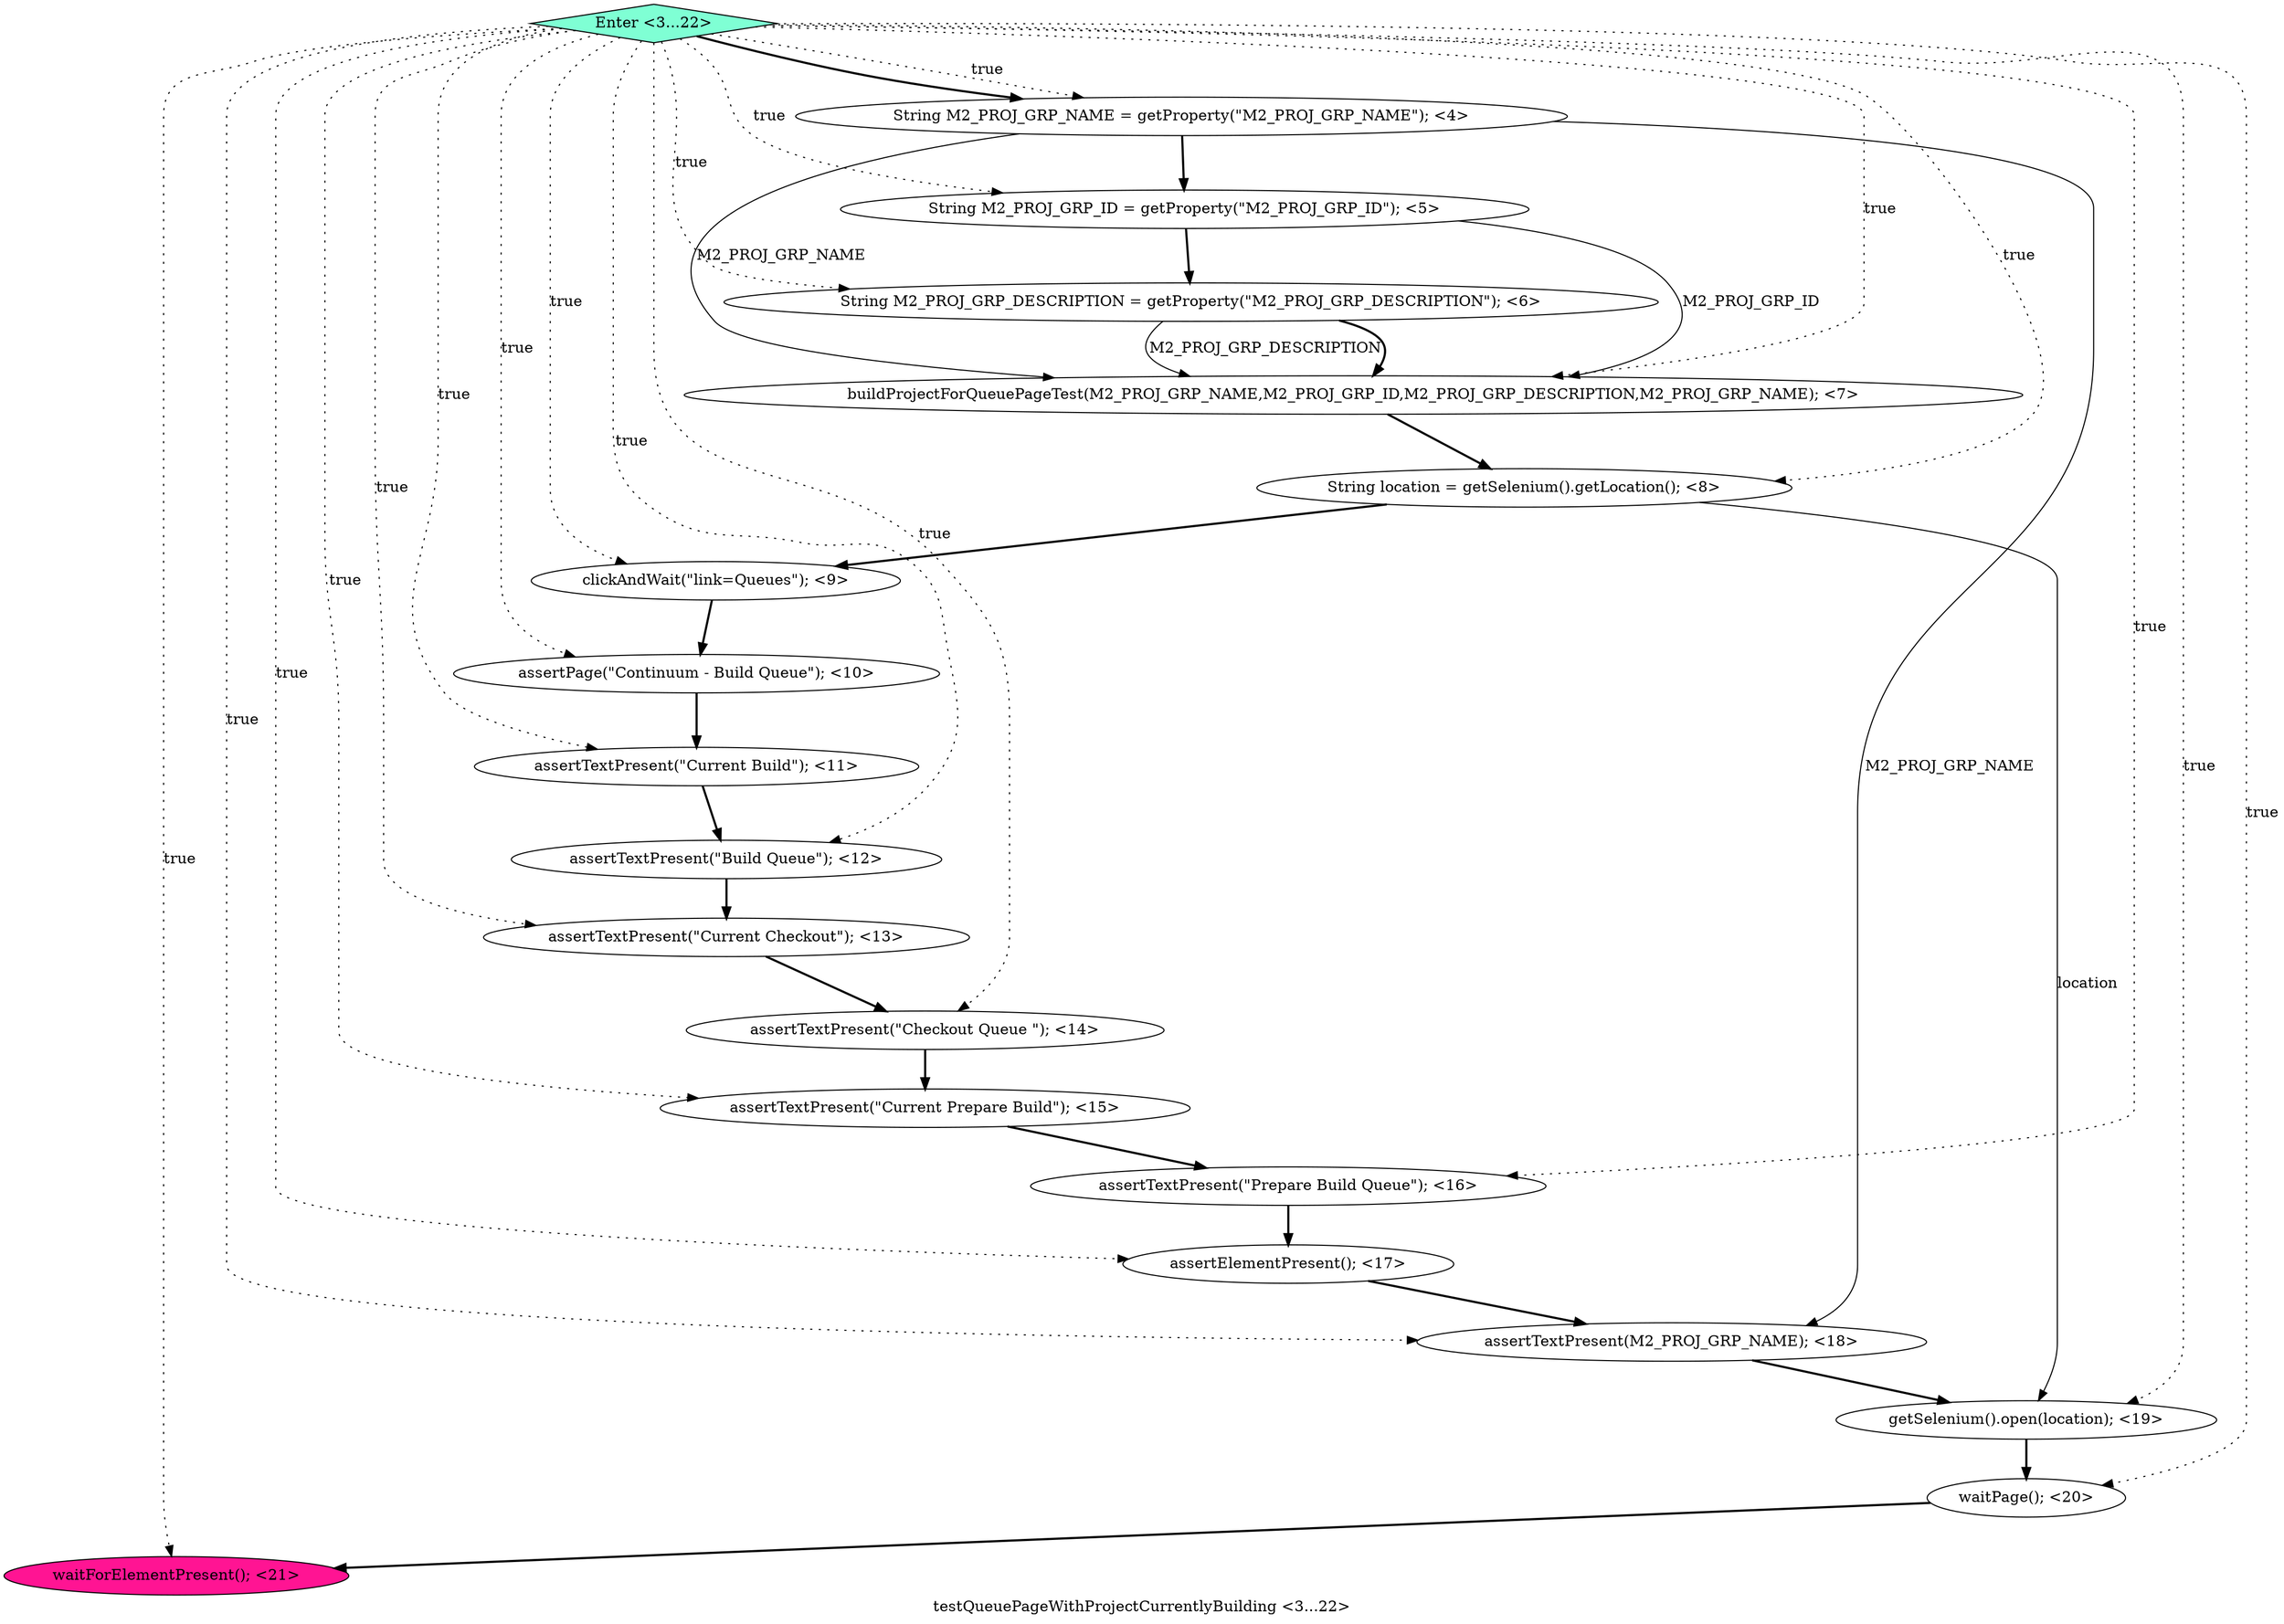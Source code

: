 digraph PDG {
label = "testQueuePageWithProjectCurrentlyBuilding <3...22>";
0.12 [style = filled, label = "assertTextPresent(\"Prepare Build Queue\"); <16>", fillcolor = white, shape = ellipse];
0.7 [style = filled, label = "assertTextPresent(\"Current Build\"); <11>", fillcolor = white, shape = ellipse];
0.11 [style = filled, label = "assertTextPresent(\"Current Prepare Build\"); <15>", fillcolor = white, shape = ellipse];
0.2 [style = filled, label = "String M2_PROJ_GRP_DESCRIPTION = getProperty(\"M2_PROJ_GRP_DESCRIPTION\"); <6>", fillcolor = white, shape = ellipse];
0.5 [style = filled, label = "clickAndWait(\"link=Queues\"); <9>", fillcolor = white, shape = ellipse];
0.9 [style = filled, label = "assertTextPresent(\"Current Checkout\"); <13>", fillcolor = white, shape = ellipse];
0.6 [style = filled, label = "assertPage(\"Continuum - Build Queue\"); <10>", fillcolor = white, shape = ellipse];
0.13 [style = filled, label = "assertElementPresent(); <17>", fillcolor = white, shape = ellipse];
0.14 [style = filled, label = "assertTextPresent(M2_PROJ_GRP_NAME); <18>", fillcolor = white, shape = ellipse];
0.10 [style = filled, label = "assertTextPresent(\"Checkout Queue \"); <14>", fillcolor = white, shape = ellipse];
0.8 [style = filled, label = "assertTextPresent(\"Build Queue\"); <12>", fillcolor = white, shape = ellipse];
0.18 [style = filled, label = "Enter <3...22>", fillcolor = aquamarine, shape = diamond];
0.0 [style = filled, label = "String M2_PROJ_GRP_NAME = getProperty(\"M2_PROJ_GRP_NAME\"); <4>", fillcolor = white, shape = ellipse];
0.15 [style = filled, label = "getSelenium().open(location); <19>", fillcolor = white, shape = ellipse];
0.4 [style = filled, label = "String location = getSelenium().getLocation(); <8>", fillcolor = white, shape = ellipse];
0.17 [style = filled, label = "waitForElementPresent(); <21>", fillcolor = deeppink, shape = ellipse];
0.3 [style = filled, label = "buildProjectForQueuePageTest(M2_PROJ_GRP_NAME,M2_PROJ_GRP_ID,M2_PROJ_GRP_DESCRIPTION,M2_PROJ_GRP_NAME); <7>", fillcolor = white, shape = ellipse];
0.1 [style = filled, label = "String M2_PROJ_GRP_ID = getProperty(\"M2_PROJ_GRP_ID\"); <5>", fillcolor = white, shape = ellipse];
0.16 [style = filled, label = "waitPage(); <20>", fillcolor = white, shape = ellipse];
0.0 -> 0.1 [style = bold, label=""];
0.0 -> 0.3 [style = solid, label="M2_PROJ_GRP_NAME"];
0.0 -> 0.14 [style = solid, label="M2_PROJ_GRP_NAME"];
0.1 -> 0.2 [style = bold, label=""];
0.1 -> 0.3 [style = solid, label="M2_PROJ_GRP_ID"];
0.2 -> 0.3 [style = solid, label="M2_PROJ_GRP_DESCRIPTION"];
0.2 -> 0.3 [style = bold, label=""];
0.3 -> 0.4 [style = bold, label=""];
0.4 -> 0.5 [style = bold, label=""];
0.4 -> 0.15 [style = solid, label="location"];
0.5 -> 0.6 [style = bold, label=""];
0.6 -> 0.7 [style = bold, label=""];
0.7 -> 0.8 [style = bold, label=""];
0.8 -> 0.9 [style = bold, label=""];
0.9 -> 0.10 [style = bold, label=""];
0.10 -> 0.11 [style = bold, label=""];
0.11 -> 0.12 [style = bold, label=""];
0.12 -> 0.13 [style = bold, label=""];
0.13 -> 0.14 [style = bold, label=""];
0.14 -> 0.15 [style = bold, label=""];
0.15 -> 0.16 [style = bold, label=""];
0.16 -> 0.17 [style = bold, label=""];
0.18 -> 0.0 [style = dotted, label="true"];
0.18 -> 0.0 [style = bold, label=""];
0.18 -> 0.1 [style = dotted, label="true"];
0.18 -> 0.2 [style = dotted, label="true"];
0.18 -> 0.3 [style = dotted, label="true"];
0.18 -> 0.4 [style = dotted, label="true"];
0.18 -> 0.5 [style = dotted, label="true"];
0.18 -> 0.6 [style = dotted, label="true"];
0.18 -> 0.7 [style = dotted, label="true"];
0.18 -> 0.8 [style = dotted, label="true"];
0.18 -> 0.9 [style = dotted, label="true"];
0.18 -> 0.10 [style = dotted, label="true"];
0.18 -> 0.11 [style = dotted, label="true"];
0.18 -> 0.12 [style = dotted, label="true"];
0.18 -> 0.13 [style = dotted, label="true"];
0.18 -> 0.14 [style = dotted, label="true"];
0.18 -> 0.15 [style = dotted, label="true"];
0.18 -> 0.16 [style = dotted, label="true"];
0.18 -> 0.17 [style = dotted, label="true"];
}
